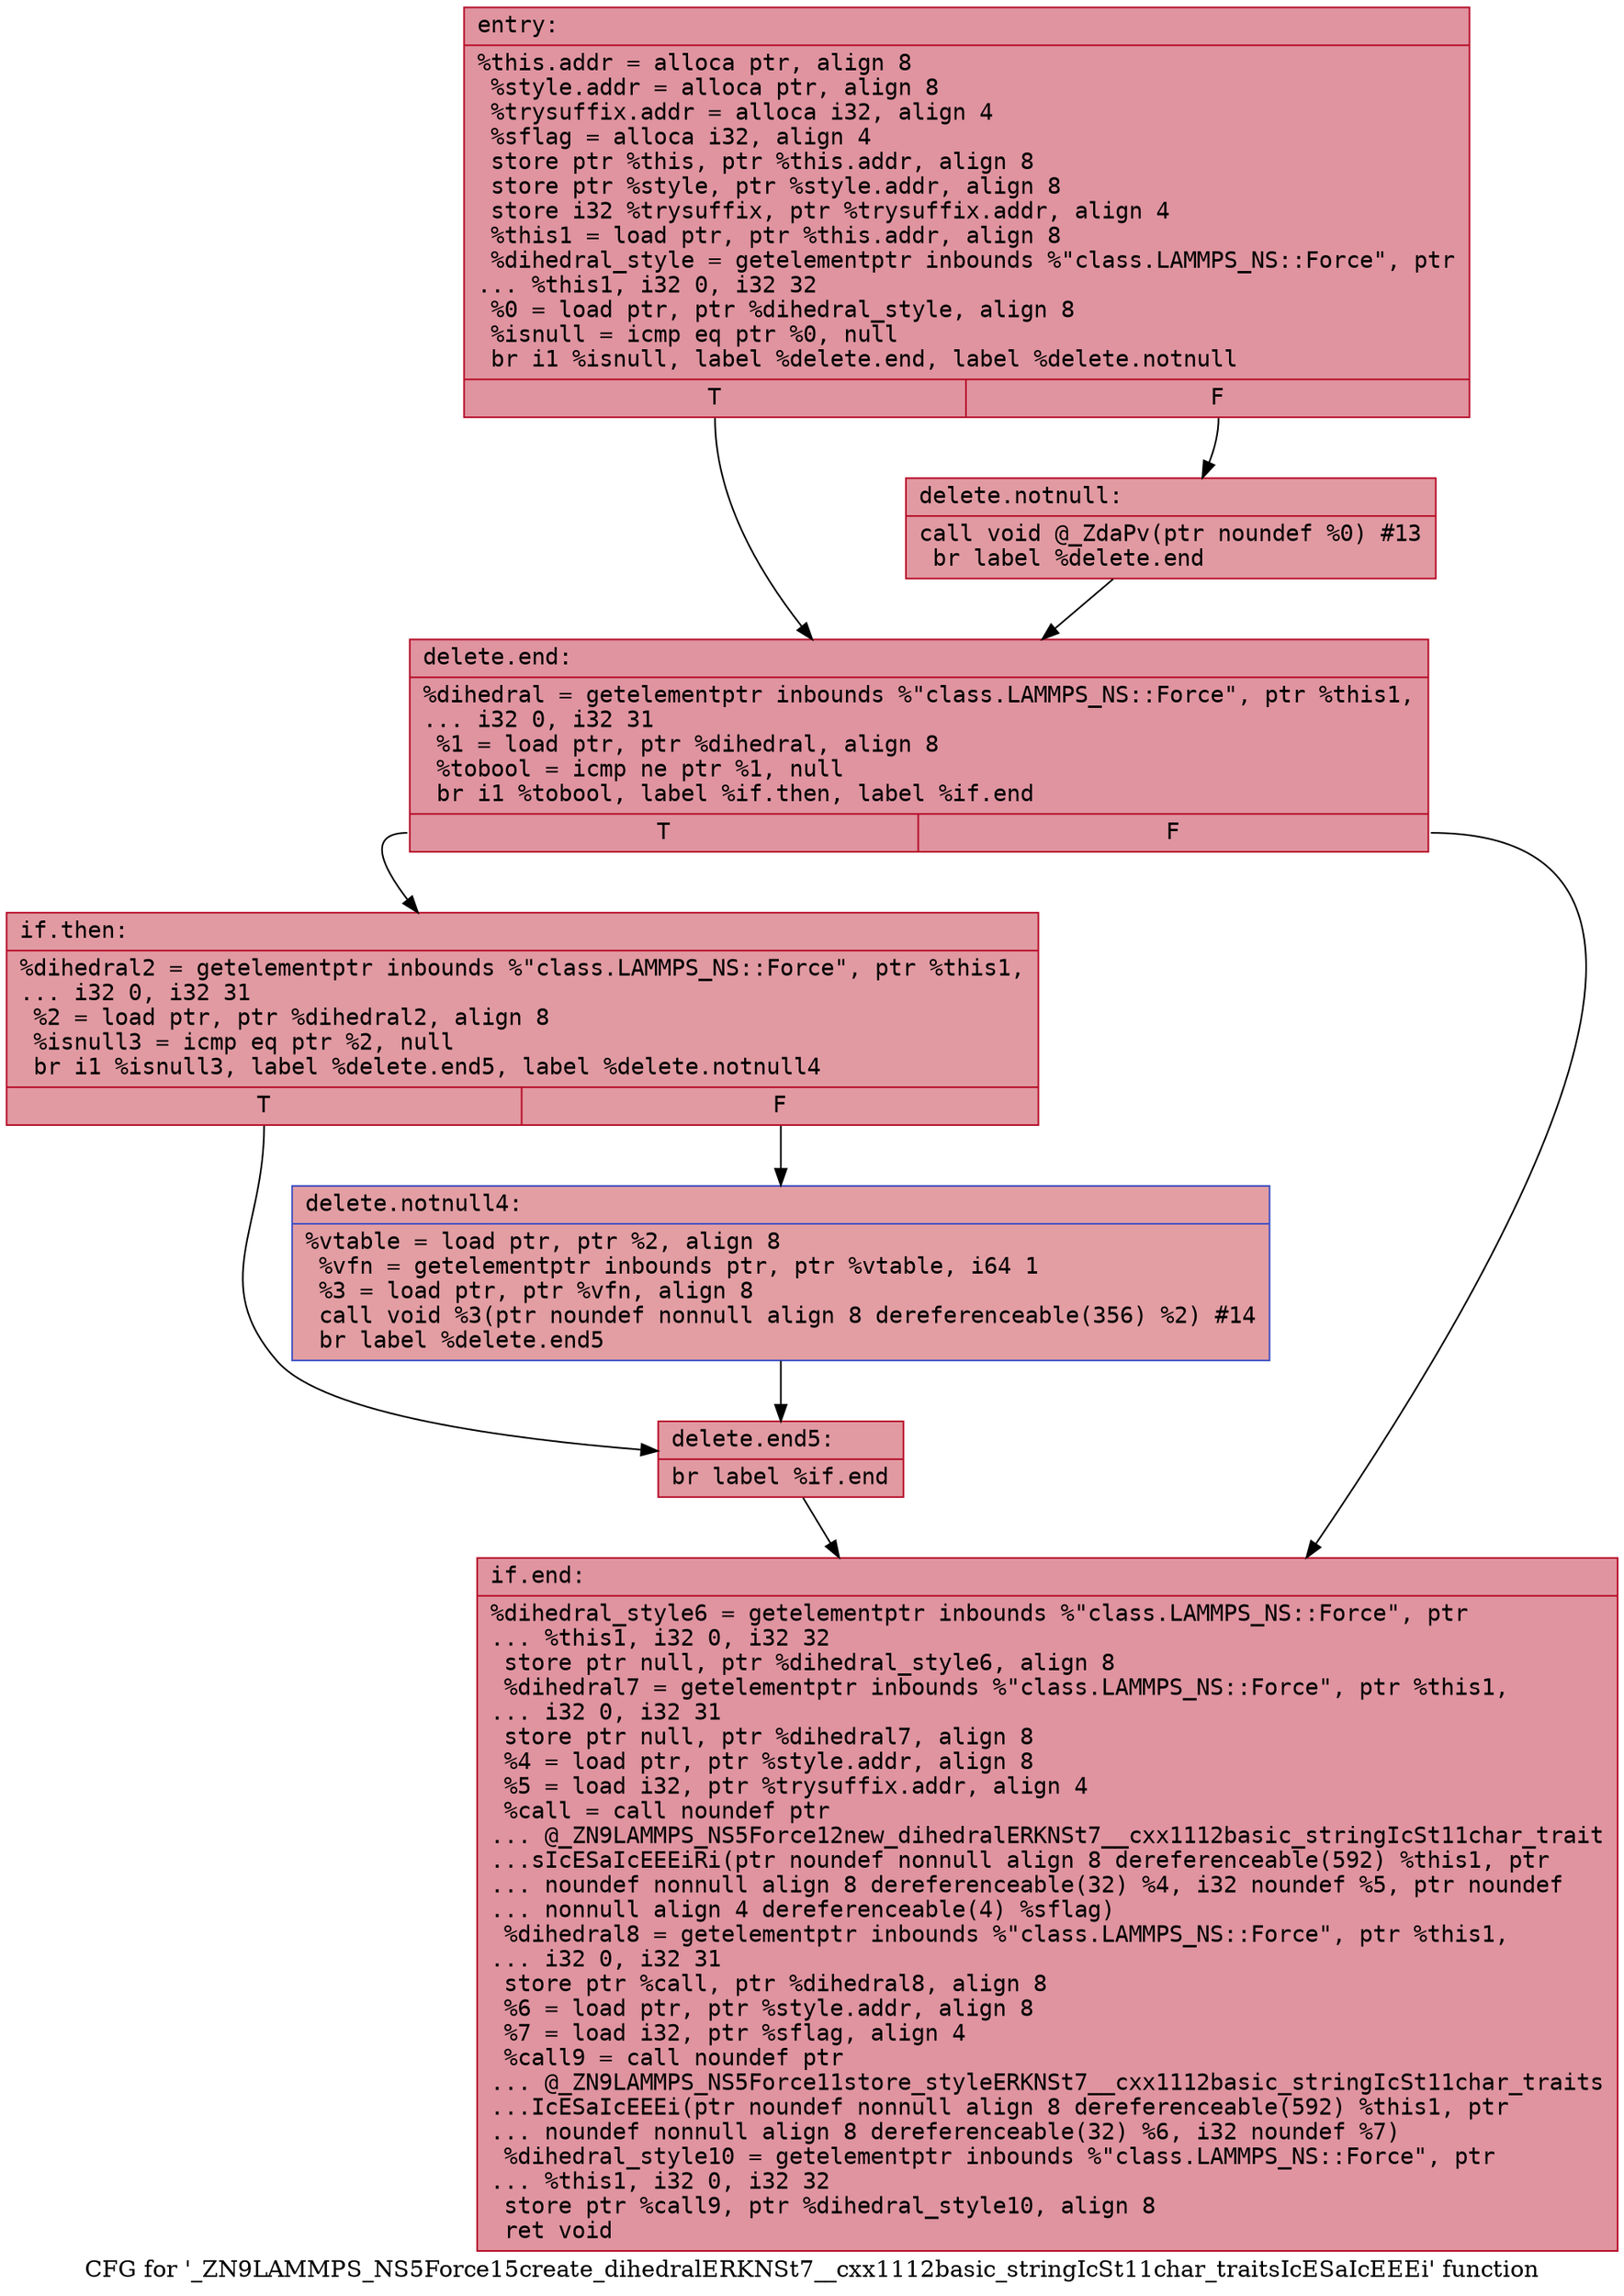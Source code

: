 digraph "CFG for '_ZN9LAMMPS_NS5Force15create_dihedralERKNSt7__cxx1112basic_stringIcSt11char_traitsIcESaIcEEEi' function" {
	label="CFG for '_ZN9LAMMPS_NS5Force15create_dihedralERKNSt7__cxx1112basic_stringIcSt11char_traitsIcESaIcEEEi' function";

	Node0x563a5e0cd9a0 [shape=record,color="#b70d28ff", style=filled, fillcolor="#b70d2870" fontname="Courier",label="{entry:\l|  %this.addr = alloca ptr, align 8\l  %style.addr = alloca ptr, align 8\l  %trysuffix.addr = alloca i32, align 4\l  %sflag = alloca i32, align 4\l  store ptr %this, ptr %this.addr, align 8\l  store ptr %style, ptr %style.addr, align 8\l  store i32 %trysuffix, ptr %trysuffix.addr, align 4\l  %this1 = load ptr, ptr %this.addr, align 8\l  %dihedral_style = getelementptr inbounds %\"class.LAMMPS_NS::Force\", ptr\l... %this1, i32 0, i32 32\l  %0 = load ptr, ptr %dihedral_style, align 8\l  %isnull = icmp eq ptr %0, null\l  br i1 %isnull, label %delete.end, label %delete.notnull\l|{<s0>T|<s1>F}}"];
	Node0x563a5e0cd9a0:s0 -> Node0x563a5e0ce110[tooltip="entry -> delete.end\nProbability 37.50%" ];
	Node0x563a5e0cd9a0:s1 -> Node0x563a5e0ce190[tooltip="entry -> delete.notnull\nProbability 62.50%" ];
	Node0x563a5e0ce190 [shape=record,color="#b70d28ff", style=filled, fillcolor="#bb1b2c70" fontname="Courier",label="{delete.notnull:\l|  call void @_ZdaPv(ptr noundef %0) #13\l  br label %delete.end\l}"];
	Node0x563a5e0ce190 -> Node0x563a5e0ce110[tooltip="delete.notnull -> delete.end\nProbability 100.00%" ];
	Node0x563a5e0ce110 [shape=record,color="#b70d28ff", style=filled, fillcolor="#b70d2870" fontname="Courier",label="{delete.end:\l|  %dihedral = getelementptr inbounds %\"class.LAMMPS_NS::Force\", ptr %this1,\l... i32 0, i32 31\l  %1 = load ptr, ptr %dihedral, align 8\l  %tobool = icmp ne ptr %1, null\l  br i1 %tobool, label %if.then, label %if.end\l|{<s0>T|<s1>F}}"];
	Node0x563a5e0ce110:s0 -> Node0x563a5e0ce790[tooltip="delete.end -> if.then\nProbability 62.50%" ];
	Node0x563a5e0ce110:s1 -> Node0x563a5e0ce800[tooltip="delete.end -> if.end\nProbability 37.50%" ];
	Node0x563a5e0ce790 [shape=record,color="#b70d28ff", style=filled, fillcolor="#bb1b2c70" fontname="Courier",label="{if.then:\l|  %dihedral2 = getelementptr inbounds %\"class.LAMMPS_NS::Force\", ptr %this1,\l... i32 0, i32 31\l  %2 = load ptr, ptr %dihedral2, align 8\l  %isnull3 = icmp eq ptr %2, null\l  br i1 %isnull3, label %delete.end5, label %delete.notnull4\l|{<s0>T|<s1>F}}"];
	Node0x563a5e0ce790:s0 -> Node0x563a5e0ceb40[tooltip="if.then -> delete.end5\nProbability 37.50%" ];
	Node0x563a5e0ce790:s1 -> Node0x563a5e0cebc0[tooltip="if.then -> delete.notnull4\nProbability 62.50%" ];
	Node0x563a5e0cebc0 [shape=record,color="#3d50c3ff", style=filled, fillcolor="#be242e70" fontname="Courier",label="{delete.notnull4:\l|  %vtable = load ptr, ptr %2, align 8\l  %vfn = getelementptr inbounds ptr, ptr %vtable, i64 1\l  %3 = load ptr, ptr %vfn, align 8\l  call void %3(ptr noundef nonnull align 8 dereferenceable(356) %2) #14\l  br label %delete.end5\l}"];
	Node0x563a5e0cebc0 -> Node0x563a5e0ceb40[tooltip="delete.notnull4 -> delete.end5\nProbability 100.00%" ];
	Node0x563a5e0ceb40 [shape=record,color="#b70d28ff", style=filled, fillcolor="#bb1b2c70" fontname="Courier",label="{delete.end5:\l|  br label %if.end\l}"];
	Node0x563a5e0ceb40 -> Node0x563a5e0ce800[tooltip="delete.end5 -> if.end\nProbability 100.00%" ];
	Node0x563a5e0ce800 [shape=record,color="#b70d28ff", style=filled, fillcolor="#b70d2870" fontname="Courier",label="{if.end:\l|  %dihedral_style6 = getelementptr inbounds %\"class.LAMMPS_NS::Force\", ptr\l... %this1, i32 0, i32 32\l  store ptr null, ptr %dihedral_style6, align 8\l  %dihedral7 = getelementptr inbounds %\"class.LAMMPS_NS::Force\", ptr %this1,\l... i32 0, i32 31\l  store ptr null, ptr %dihedral7, align 8\l  %4 = load ptr, ptr %style.addr, align 8\l  %5 = load i32, ptr %trysuffix.addr, align 4\l  %call = call noundef ptr\l... @_ZN9LAMMPS_NS5Force12new_dihedralERKNSt7__cxx1112basic_stringIcSt11char_trait\l...sIcESaIcEEEiRi(ptr noundef nonnull align 8 dereferenceable(592) %this1, ptr\l... noundef nonnull align 8 dereferenceable(32) %4, i32 noundef %5, ptr noundef\l... nonnull align 4 dereferenceable(4) %sflag)\l  %dihedral8 = getelementptr inbounds %\"class.LAMMPS_NS::Force\", ptr %this1,\l... i32 0, i32 31\l  store ptr %call, ptr %dihedral8, align 8\l  %6 = load ptr, ptr %style.addr, align 8\l  %7 = load i32, ptr %sflag, align 4\l  %call9 = call noundef ptr\l... @_ZN9LAMMPS_NS5Force11store_styleERKNSt7__cxx1112basic_stringIcSt11char_traits\l...IcESaIcEEEi(ptr noundef nonnull align 8 dereferenceable(592) %this1, ptr\l... noundef nonnull align 8 dereferenceable(32) %6, i32 noundef %7)\l  %dihedral_style10 = getelementptr inbounds %\"class.LAMMPS_NS::Force\", ptr\l... %this1, i32 0, i32 32\l  store ptr %call9, ptr %dihedral_style10, align 8\l  ret void\l}"];
}
